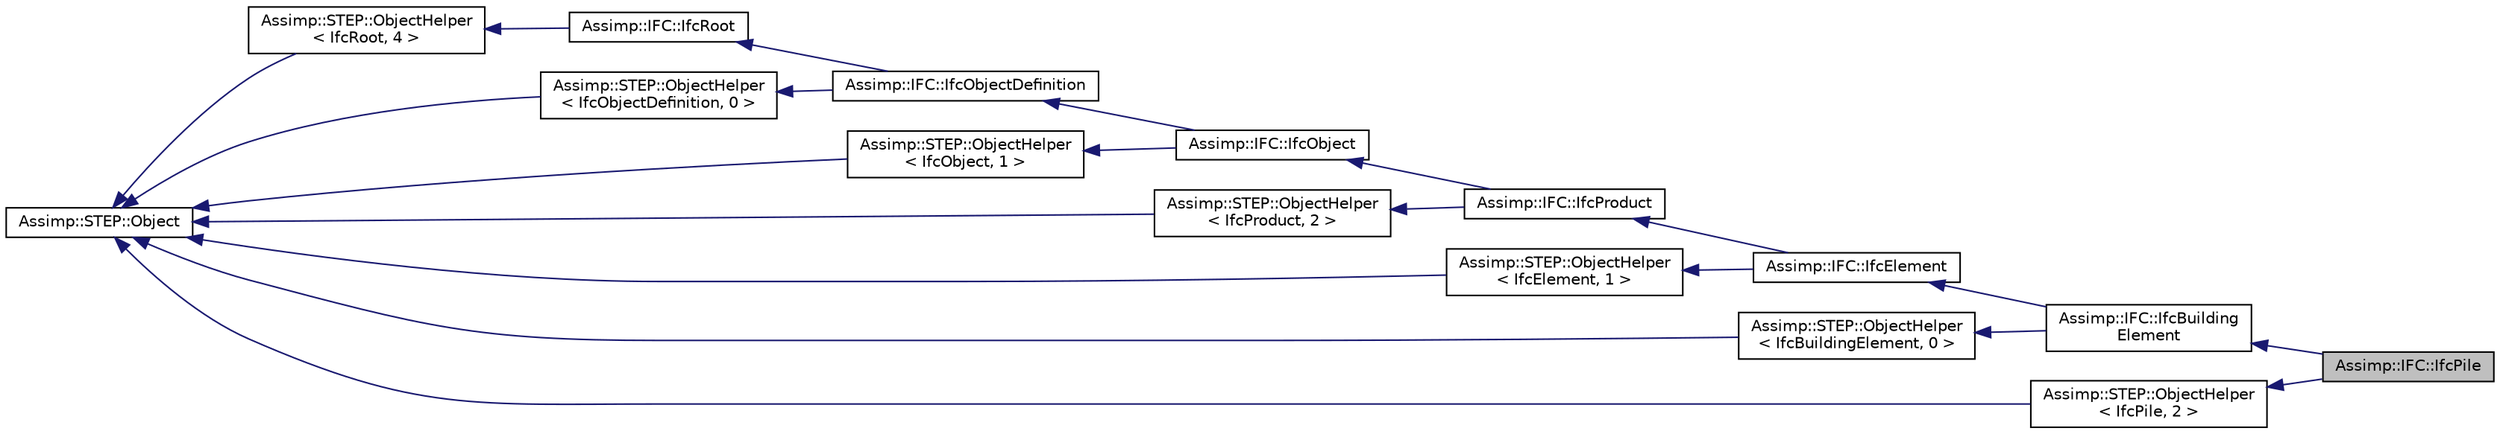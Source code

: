 digraph "Assimp::IFC::IfcPile"
{
  edge [fontname="Helvetica",fontsize="10",labelfontname="Helvetica",labelfontsize="10"];
  node [fontname="Helvetica",fontsize="10",shape=record];
  rankdir="LR";
  Node1 [label="Assimp::IFC::IfcPile",height=0.2,width=0.4,color="black", fillcolor="grey75", style="filled", fontcolor="black"];
  Node2 -> Node1 [dir="back",color="midnightblue",fontsize="10",style="solid"];
  Node2 [label="Assimp::IFC::IfcBuilding\lElement",height=0.2,width=0.4,color="black", fillcolor="white", style="filled",URL="$struct_assimp_1_1_i_f_c_1_1_ifc_building_element.html"];
  Node3 -> Node2 [dir="back",color="midnightblue",fontsize="10",style="solid"];
  Node3 [label="Assimp::IFC::IfcElement",height=0.2,width=0.4,color="black", fillcolor="white", style="filled",URL="$struct_assimp_1_1_i_f_c_1_1_ifc_element.html"];
  Node4 -> Node3 [dir="back",color="midnightblue",fontsize="10",style="solid"];
  Node4 [label="Assimp::IFC::IfcProduct",height=0.2,width=0.4,color="black", fillcolor="white", style="filled",URL="$struct_assimp_1_1_i_f_c_1_1_ifc_product.html"];
  Node5 -> Node4 [dir="back",color="midnightblue",fontsize="10",style="solid"];
  Node5 [label="Assimp::IFC::IfcObject",height=0.2,width=0.4,color="black", fillcolor="white", style="filled",URL="$struct_assimp_1_1_i_f_c_1_1_ifc_object.html"];
  Node6 -> Node5 [dir="back",color="midnightblue",fontsize="10",style="solid"];
  Node6 [label="Assimp::IFC::IfcObjectDefinition",height=0.2,width=0.4,color="black", fillcolor="white", style="filled",URL="$struct_assimp_1_1_i_f_c_1_1_ifc_object_definition.html"];
  Node7 -> Node6 [dir="back",color="midnightblue",fontsize="10",style="solid"];
  Node7 [label="Assimp::IFC::IfcRoot",height=0.2,width=0.4,color="black", fillcolor="white", style="filled",URL="$struct_assimp_1_1_i_f_c_1_1_ifc_root.html"];
  Node8 -> Node7 [dir="back",color="midnightblue",fontsize="10",style="solid"];
  Node8 [label="Assimp::STEP::ObjectHelper\l\< IfcRoot, 4 \>",height=0.2,width=0.4,color="black", fillcolor="white", style="filled",URL="$struct_assimp_1_1_s_t_e_p_1_1_object_helper.html"];
  Node9 -> Node8 [dir="back",color="midnightblue",fontsize="10",style="solid"];
  Node9 [label="Assimp::STEP::Object",height=0.2,width=0.4,color="black", fillcolor="white", style="filled",URL="$class_assimp_1_1_s_t_e_p_1_1_object.html"];
  Node10 -> Node6 [dir="back",color="midnightblue",fontsize="10",style="solid"];
  Node10 [label="Assimp::STEP::ObjectHelper\l\< IfcObjectDefinition, 0 \>",height=0.2,width=0.4,color="black", fillcolor="white", style="filled",URL="$struct_assimp_1_1_s_t_e_p_1_1_object_helper.html"];
  Node9 -> Node10 [dir="back",color="midnightblue",fontsize="10",style="solid"];
  Node11 -> Node5 [dir="back",color="midnightblue",fontsize="10",style="solid"];
  Node11 [label="Assimp::STEP::ObjectHelper\l\< IfcObject, 1 \>",height=0.2,width=0.4,color="black", fillcolor="white", style="filled",URL="$struct_assimp_1_1_s_t_e_p_1_1_object_helper.html"];
  Node9 -> Node11 [dir="back",color="midnightblue",fontsize="10",style="solid"];
  Node12 -> Node4 [dir="back",color="midnightblue",fontsize="10",style="solid"];
  Node12 [label="Assimp::STEP::ObjectHelper\l\< IfcProduct, 2 \>",height=0.2,width=0.4,color="black", fillcolor="white", style="filled",URL="$struct_assimp_1_1_s_t_e_p_1_1_object_helper.html"];
  Node9 -> Node12 [dir="back",color="midnightblue",fontsize="10",style="solid"];
  Node13 -> Node3 [dir="back",color="midnightblue",fontsize="10",style="solid"];
  Node13 [label="Assimp::STEP::ObjectHelper\l\< IfcElement, 1 \>",height=0.2,width=0.4,color="black", fillcolor="white", style="filled",URL="$struct_assimp_1_1_s_t_e_p_1_1_object_helper.html"];
  Node9 -> Node13 [dir="back",color="midnightblue",fontsize="10",style="solid"];
  Node14 -> Node2 [dir="back",color="midnightblue",fontsize="10",style="solid"];
  Node14 [label="Assimp::STEP::ObjectHelper\l\< IfcBuildingElement, 0 \>",height=0.2,width=0.4,color="black", fillcolor="white", style="filled",URL="$struct_assimp_1_1_s_t_e_p_1_1_object_helper.html"];
  Node9 -> Node14 [dir="back",color="midnightblue",fontsize="10",style="solid"];
  Node15 -> Node1 [dir="back",color="midnightblue",fontsize="10",style="solid"];
  Node15 [label="Assimp::STEP::ObjectHelper\l\< IfcPile, 2 \>",height=0.2,width=0.4,color="black", fillcolor="white", style="filled",URL="$struct_assimp_1_1_s_t_e_p_1_1_object_helper.html"];
  Node9 -> Node15 [dir="back",color="midnightblue",fontsize="10",style="solid"];
}

